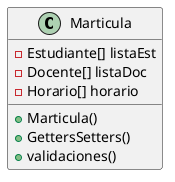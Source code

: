@startuml Matricula
class Marticula {
    - Estudiante[] listaEst
    - Docente[] listaDoc
    - Horario[] horario

    + Marticula()
    + GettersSetters()
    + validaciones()
}
@enduml